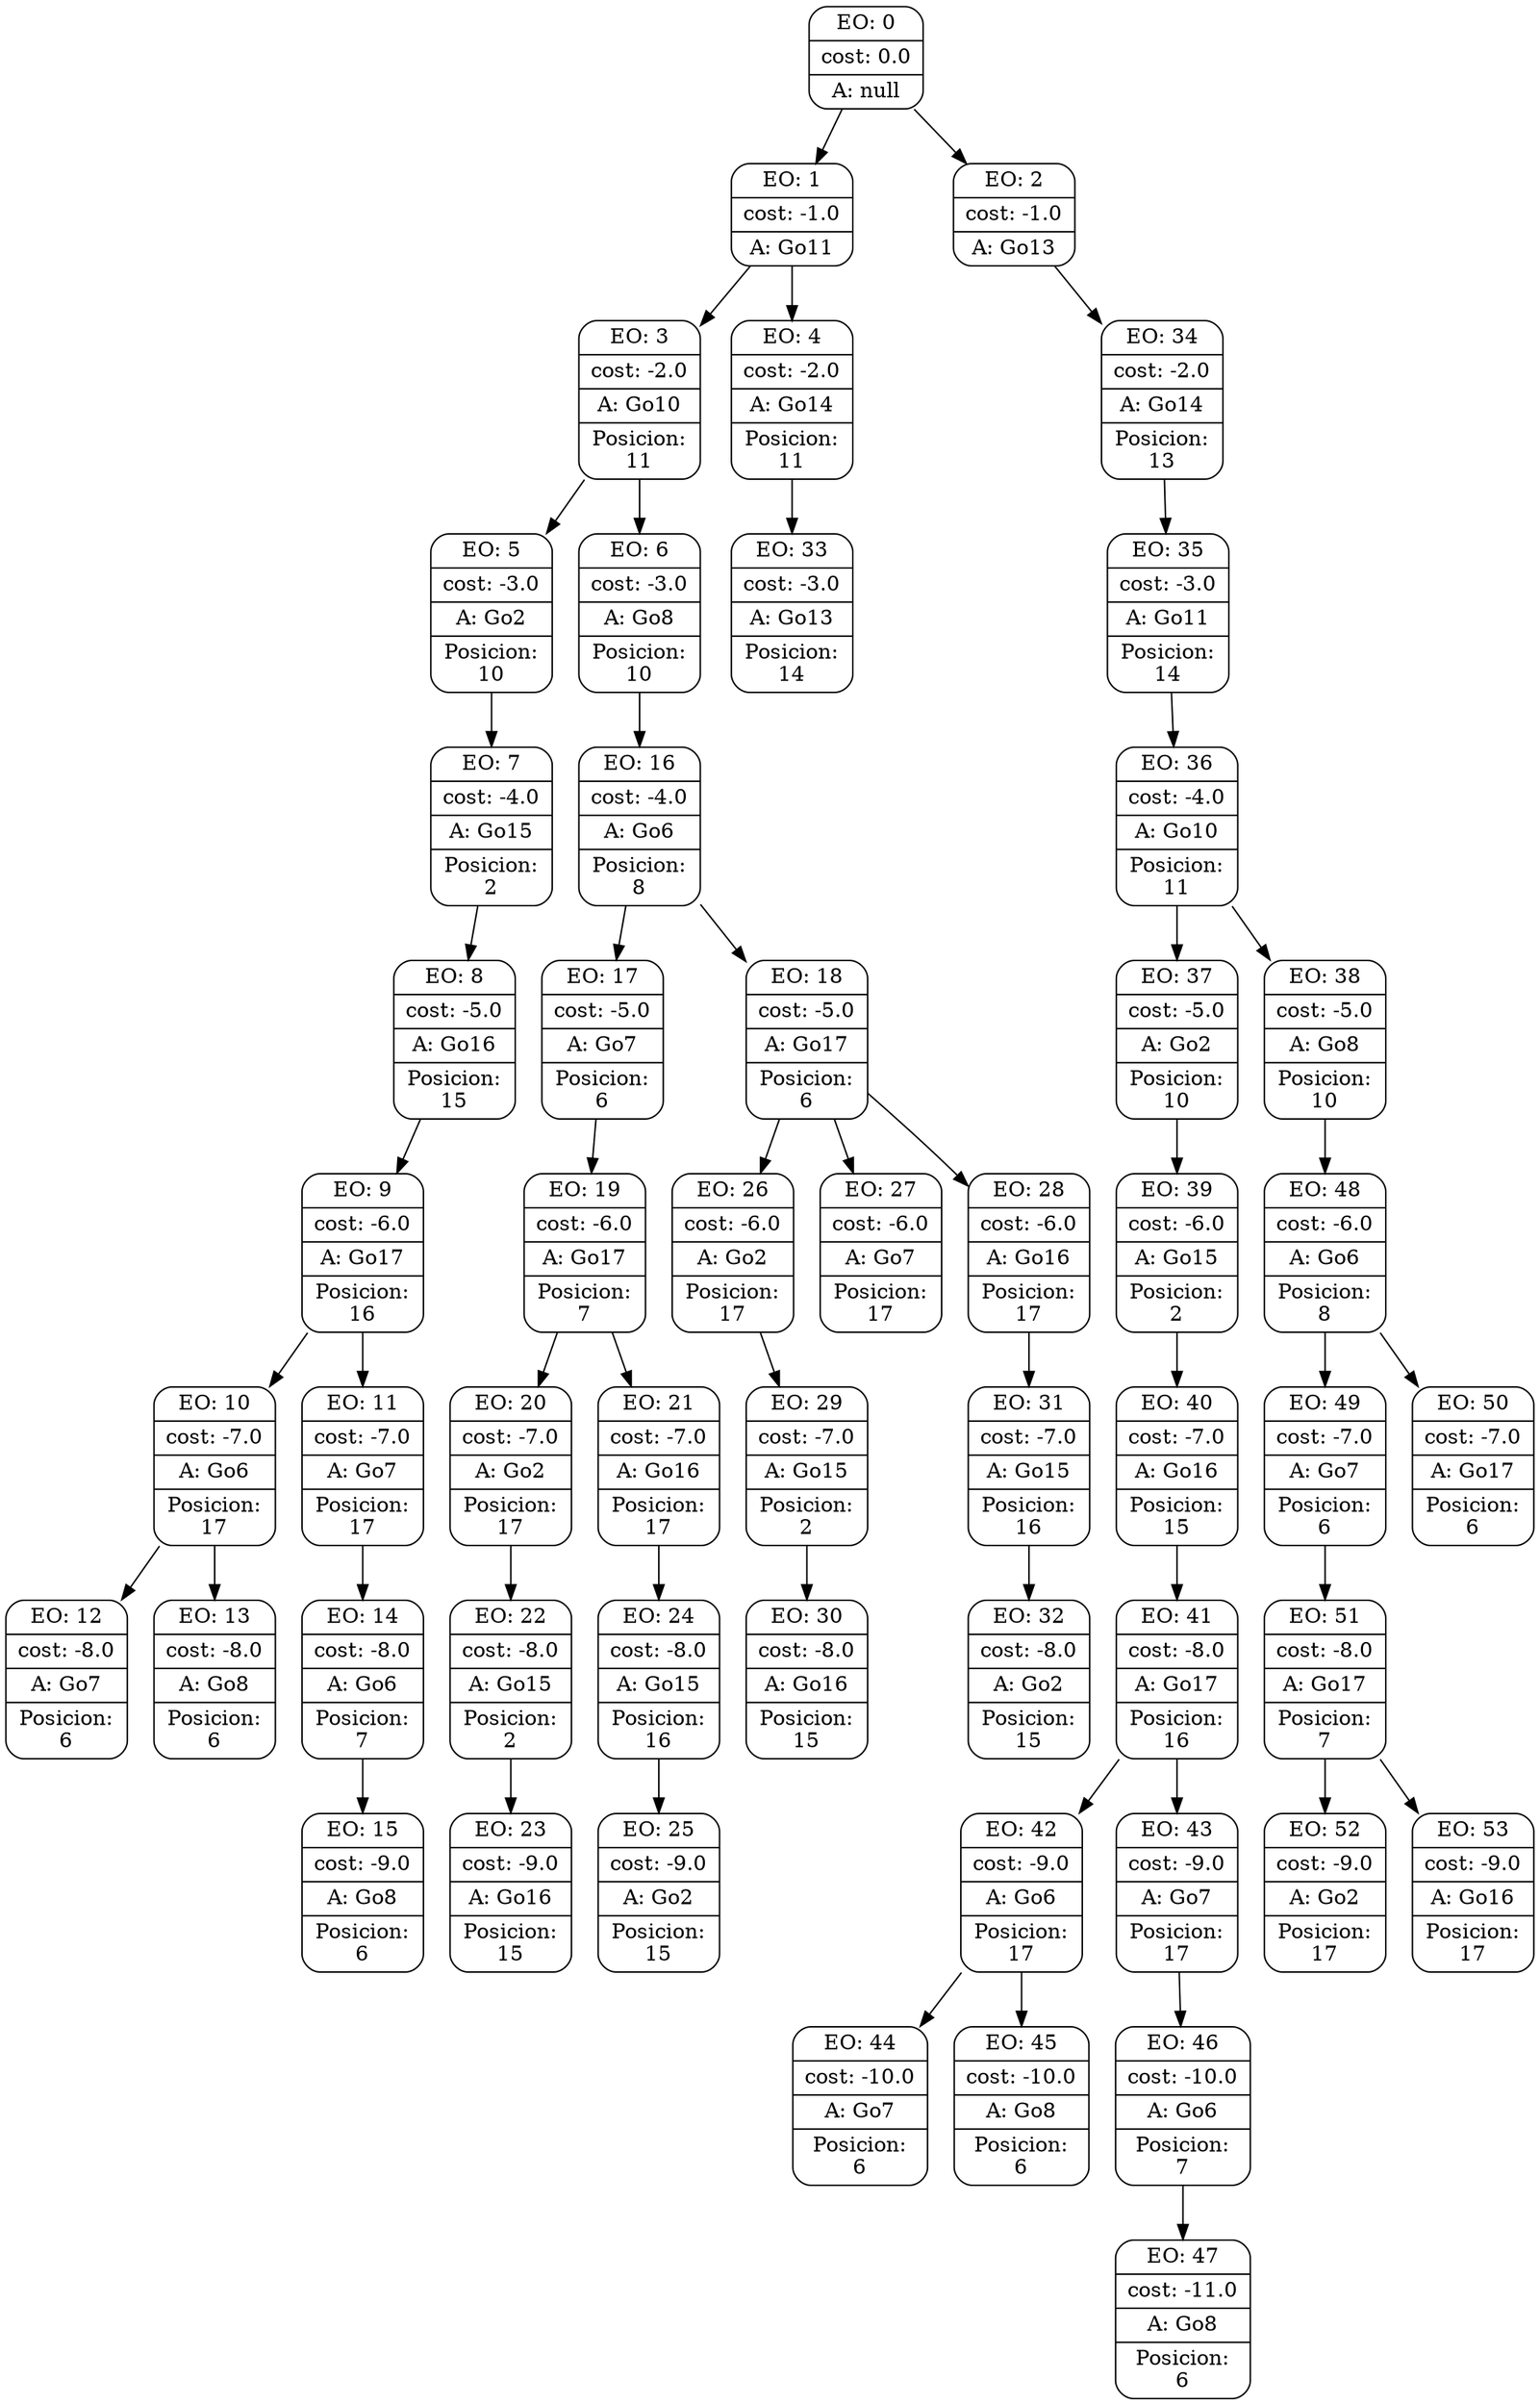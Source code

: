 digraph g {
node [shape = Mrecord];
nodo0[label="{EO: 0|cost: 0.0|A: null}"]
nodo1[label="{EO: 1|cost: -1.0|A: Go11}"]
nodo3[label="{EO: 3|cost: -2.0|A: Go10|Posicion:\n11}"]
nodo5[label="{EO: 5|cost: -3.0|A: Go2|Posicion:\n10}"]
nodo7[label="{EO: 7|cost: -4.0|A: Go15|Posicion:\n2}"]
nodo8[label="{EO: 8|cost: -5.0|A: Go16|Posicion:\n15}"]
nodo9[label="{EO: 9|cost: -6.0|A: Go17|Posicion:\n16}"]
nodo10[label="{EO: 10|cost: -7.0|A: Go6|Posicion:\n17}"]
nodo12[label="{EO: 12|cost: -8.0|A: Go7|Posicion:\n6}"]

nodo10 -> nodo12;
nodo13[label="{EO: 13|cost: -8.0|A: Go8|Posicion:\n6}"]

nodo10 -> nodo13;

nodo9 -> nodo10;
nodo11[label="{EO: 11|cost: -7.0|A: Go7|Posicion:\n17}"]
nodo14[label="{EO: 14|cost: -8.0|A: Go6|Posicion:\n7}"]
nodo15[label="{EO: 15|cost: -9.0|A: Go8|Posicion:\n6}"]

nodo14 -> nodo15;

nodo11 -> nodo14;

nodo9 -> nodo11;

nodo8 -> nodo9;

nodo7 -> nodo8;

nodo5 -> nodo7;

nodo3 -> nodo5;
nodo6[label="{EO: 6|cost: -3.0|A: Go8|Posicion:\n10}"]
nodo16[label="{EO: 16|cost: -4.0|A: Go6|Posicion:\n8}"]
nodo17[label="{EO: 17|cost: -5.0|A: Go7|Posicion:\n6}"]
nodo19[label="{EO: 19|cost: -6.0|A: Go17|Posicion:\n7}"]
nodo20[label="{EO: 20|cost: -7.0|A: Go2|Posicion:\n17}"]
nodo22[label="{EO: 22|cost: -8.0|A: Go15|Posicion:\n2}"]
nodo23[label="{EO: 23|cost: -9.0|A: Go16|Posicion:\n15}"]

nodo22 -> nodo23;

nodo20 -> nodo22;

nodo19 -> nodo20;
nodo21[label="{EO: 21|cost: -7.0|A: Go16|Posicion:\n17}"]
nodo24[label="{EO: 24|cost: -8.0|A: Go15|Posicion:\n16}"]
nodo25[label="{EO: 25|cost: -9.0|A: Go2|Posicion:\n15}"]

nodo24 -> nodo25;

nodo21 -> nodo24;

nodo19 -> nodo21;

nodo17 -> nodo19;

nodo16 -> nodo17;
nodo18[label="{EO: 18|cost: -5.0|A: Go17|Posicion:\n6}"]
nodo26[label="{EO: 26|cost: -6.0|A: Go2|Posicion:\n17}"]
nodo29[label="{EO: 29|cost: -7.0|A: Go15|Posicion:\n2}"]
nodo30[label="{EO: 30|cost: -8.0|A: Go16|Posicion:\n15}"]

nodo29 -> nodo30;

nodo26 -> nodo29;

nodo18 -> nodo26;
nodo27[label="{EO: 27|cost: -6.0|A: Go7|Posicion:\n17}"]

nodo18 -> nodo27;
nodo28[label="{EO: 28|cost: -6.0|A: Go16|Posicion:\n17}"]
nodo31[label="{EO: 31|cost: -7.0|A: Go15|Posicion:\n16}"]
nodo32[label="{EO: 32|cost: -8.0|A: Go2|Posicion:\n15}"]

nodo31 -> nodo32;

nodo28 -> nodo31;

nodo18 -> nodo28;

nodo16 -> nodo18;

nodo6 -> nodo16;

nodo3 -> nodo6;

nodo1 -> nodo3;
nodo4[label="{EO: 4|cost: -2.0|A: Go14|Posicion:\n11}"]
nodo33[label="{EO: 33|cost: -3.0|A: Go13|Posicion:\n14}"]

nodo4 -> nodo33;

nodo1 -> nodo4;

nodo0 -> nodo1;
nodo2[label="{EO: 2|cost: -1.0|A: Go13}"]
nodo34[label="{EO: 34|cost: -2.0|A: Go14|Posicion:\n13}"]
nodo35[label="{EO: 35|cost: -3.0|A: Go11|Posicion:\n14}"]
nodo36[label="{EO: 36|cost: -4.0|A: Go10|Posicion:\n11}"]
nodo37[label="{EO: 37|cost: -5.0|A: Go2|Posicion:\n10}"]
nodo39[label="{EO: 39|cost: -6.0|A: Go15|Posicion:\n2}"]
nodo40[label="{EO: 40|cost: -7.0|A: Go16|Posicion:\n15}"]
nodo41[label="{EO: 41|cost: -8.0|A: Go17|Posicion:\n16}"]
nodo42[label="{EO: 42|cost: -9.0|A: Go6|Posicion:\n17}"]
nodo44[label="{EO: 44|cost: -10.0|A: Go7|Posicion:\n6}"]

nodo42 -> nodo44;
nodo45[label="{EO: 45|cost: -10.0|A: Go8|Posicion:\n6}"]

nodo42 -> nodo45;

nodo41 -> nodo42;
nodo43[label="{EO: 43|cost: -9.0|A: Go7|Posicion:\n17}"]
nodo46[label="{EO: 46|cost: -10.0|A: Go6|Posicion:\n7}"]
nodo47[label="{EO: 47|cost: -11.0|A: Go8|Posicion:\n6}"]

nodo46 -> nodo47;

nodo43 -> nodo46;

nodo41 -> nodo43;

nodo40 -> nodo41;

nodo39 -> nodo40;

nodo37 -> nodo39;

nodo36 -> nodo37;
nodo38[label="{EO: 38|cost: -5.0|A: Go8|Posicion:\n10}"]
nodo48[label="{EO: 48|cost: -6.0|A: Go6|Posicion:\n8}"]
nodo49[label="{EO: 49|cost: -7.0|A: Go7|Posicion:\n6}"]
nodo51[label="{EO: 51|cost: -8.0|A: Go17|Posicion:\n7}"]
nodo52[label="{EO: 52|cost: -9.0|A: Go2|Posicion:\n17}"]

nodo51 -> nodo52;
nodo53[label="{EO: 53|cost: -9.0|A: Go16|Posicion:\n17}"]

nodo51 -> nodo53;

nodo49 -> nodo51;

nodo48 -> nodo49;
nodo50[label="{EO: 50|cost: -7.0|A: Go17|Posicion:\n6}"]

nodo48 -> nodo50;

nodo38 -> nodo48;

nodo36 -> nodo38;

nodo35 -> nodo36;

nodo34 -> nodo35;

nodo2 -> nodo34;

nodo0 -> nodo2;


}